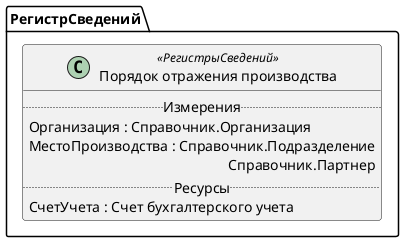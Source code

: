 ﻿@startuml ПорядокОтраженияПроизводства
'!include templates.wsd
'..\include templates.wsd
class РегистрСведений.ПорядокОтраженияПроизводства as "Порядок отражения производства" <<РегистрыСведений>>
{
..Измерения..
Организация : Справочник.Организация
МестоПроизводства : Справочник.Подразделение\rСправочник.Партнер
..Ресурсы..
СчетУчета : Счет бухгалтерского учета
}
@enduml
